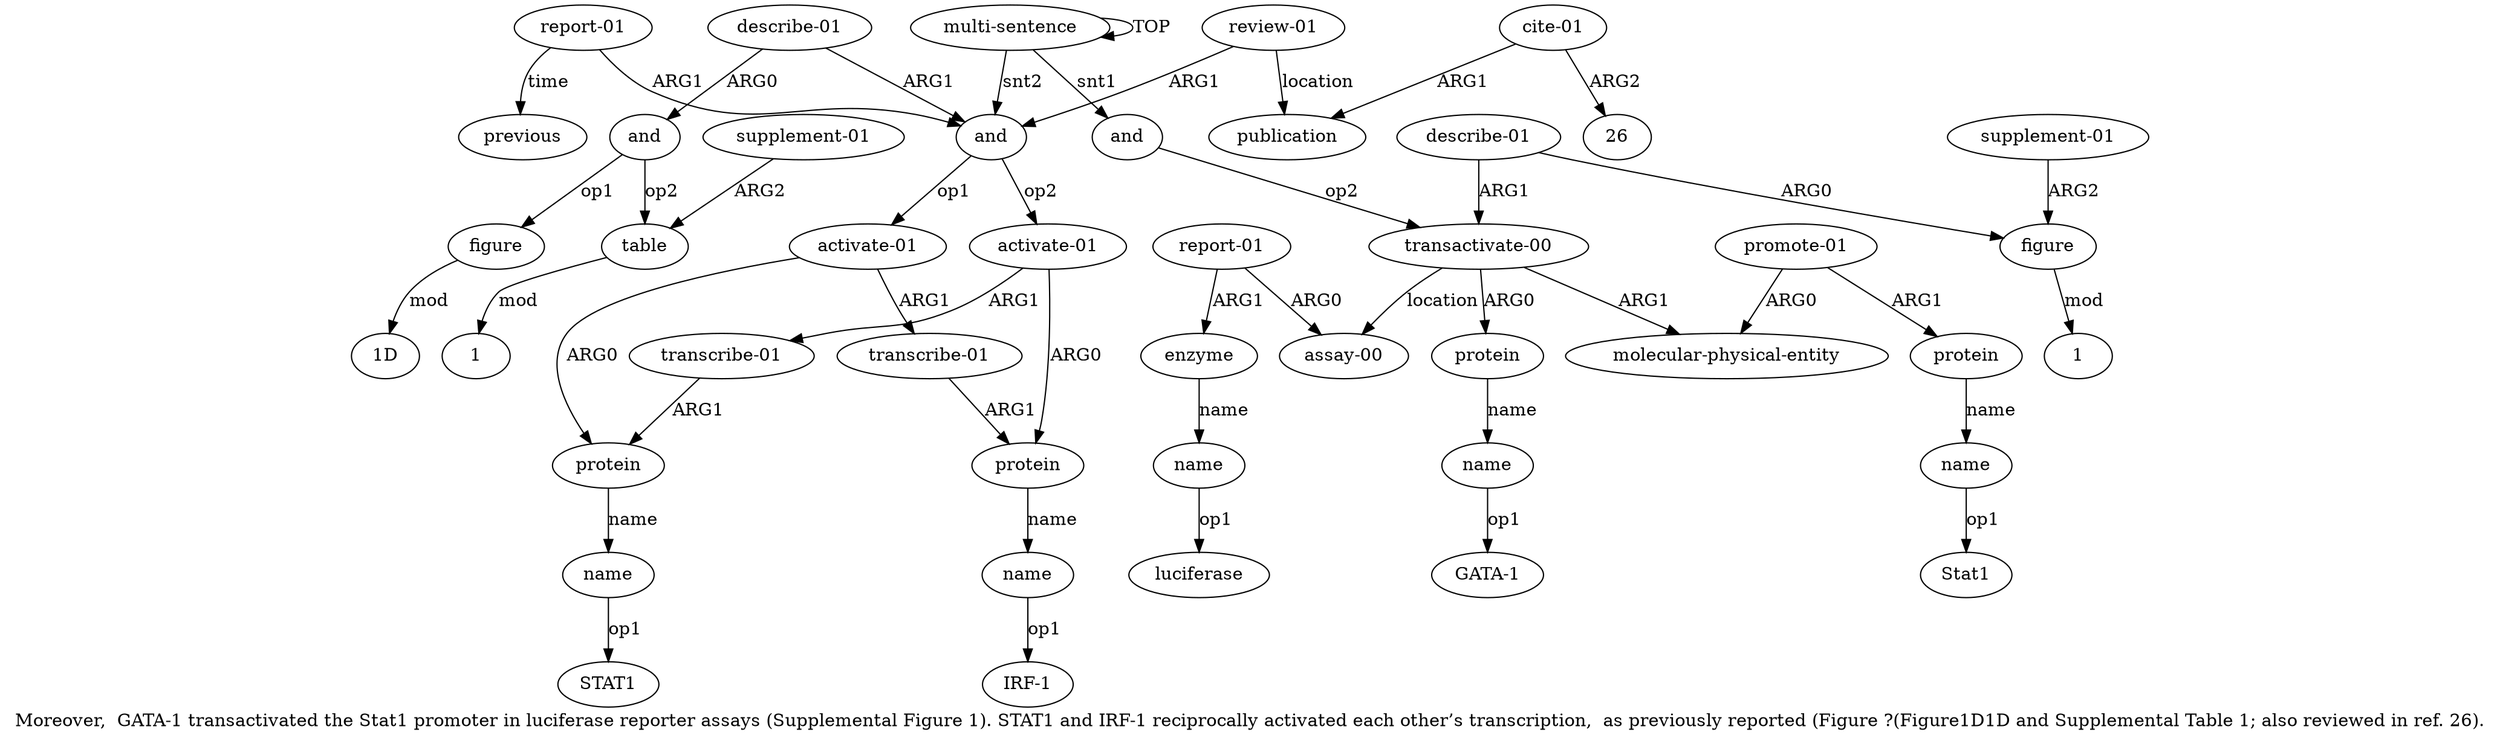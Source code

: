 digraph  {
	graph [label="Moreover,  GATA-1 transactivated the Stat1 promoter in luciferase reporter assays (Supplemental Figure 1). STAT1 and IRF-1 reciprocally \
activated each other’s transcription,  as previously reported (Figure ?(Figure1D1D and Supplemental Table 1; also reviewed in \
ref. 26)."];
	node [label="\N"];
	a20	 [color=black,
		gold_ind=20,
		gold_label="transcribe-01",
		label="transcribe-01",
		test_ind=20,
		test_label="transcribe-01"];
	a21	 [color=black,
		gold_ind=21,
		gold_label=protein,
		label=protein,
		test_ind=21,
		test_label=protein];
	a20 -> a21 [key=0,
	color=black,
	gold_label=ARG1,
	label=ARG1,
	test_label=ARG1];
a22 [color=black,
	gold_ind=22,
	gold_label=name,
	label=name,
	test_ind=22,
	test_label=name];
a21 -> a22 [key=0,
color=black,
gold_label=name,
label=name,
test_label=name];
"a22 IRF-1" [color=black,
gold_ind=-1,
gold_label="IRF-1",
label="IRF-1",
test_ind=-1,
test_label="IRF-1"];
a22 -> "a22 IRF-1" [key=0,
color=black,
gold_label=op1,
label=op1,
test_label=op1];
a23 [color=black,
gold_ind=23,
gold_label="activate-01",
label="activate-01",
test_ind=23,
test_label="activate-01"];
a23 -> a21 [key=0,
color=black,
gold_label=ARG0,
label=ARG0,
test_label=ARG0];
a24 [color=black,
gold_ind=24,
gold_label="transcribe-01",
label="transcribe-01",
test_ind=24,
test_label="transcribe-01"];
a23 -> a24 [key=0,
color=black,
gold_label=ARG1,
label=ARG1,
test_label=ARG1];
a18 [color=black,
gold_ind=18,
gold_label=protein,
label=protein,
test_ind=18,
test_label=protein];
a24 -> a18 [key=0,
color=black,
gold_label=ARG1,
label=ARG1,
test_label=ARG1];
a25 [color=black,
gold_ind=25,
gold_label="report-01",
label="report-01",
test_ind=25,
test_label="report-01"];
a26 [color=black,
gold_ind=26,
gold_label=previous,
label=previous,
test_ind=26,
test_label=previous];
a25 -> a26 [key=0,
color=black,
gold_label=time,
label=time,
test_label=time];
a16 [color=black,
gold_ind=16,
gold_label=and,
label=and,
test_ind=16,
test_label=and];
a25 -> a16 [key=0,
color=black,
gold_label=ARG1,
label=ARG1,
test_label=ARG1];
a27 [color=black,
gold_ind=27,
gold_label="describe-01",
label="describe-01",
test_ind=27,
test_label="describe-01"];
a28 [color=black,
gold_ind=28,
gold_label=and,
label=and,
test_ind=28,
test_label=and];
a27 -> a28 [key=0,
color=black,
gold_label=ARG0,
label=ARG0,
test_label=ARG0];
a27 -> a16 [key=0,
color=black,
gold_label=ARG1,
label=ARG1,
test_label=ARG1];
a29 [color=black,
gold_ind=29,
gold_label=figure,
label=figure,
test_ind=29,
test_label=figure];
a28 -> a29 [key=0,
color=black,
gold_label=op1,
label=op1,
test_label=op1];
a30 [color=black,
gold_ind=30,
gold_label=table,
label=table,
test_ind=30,
test_label=table];
a28 -> a30 [key=0,
color=black,
gold_label=op2,
label=op2,
test_label=op2];
"a29 1D" [color=black,
gold_ind=-1,
gold_label="1D",
label="1D",
test_ind=-1,
test_label="1D"];
a29 -> "a29 1D" [key=0,
color=black,
gold_label=mod,
label=mod,
test_label=mod];
a31 [color=black,
gold_ind=31,
gold_label="supplement-01",
label="supplement-01",
test_ind=31,
test_label="supplement-01"];
a31 -> a30 [key=0,
color=black,
gold_label=ARG2,
label=ARG2,
test_label=ARG2];
"a30 1" [color=black,
gold_ind=-1,
gold_label=1,
label=1,
test_ind=-1,
test_label=1];
a30 -> "a30 1" [key=0,
color=black,
gold_label=mod,
label=mod,
test_label=mod];
a33 [color=black,
gold_ind=33,
gold_label=publication,
label=publication,
test_ind=33,
test_label=publication];
"a12 luciferase" [color=black,
gold_ind=-1,
gold_label=luciferase,
label=luciferase,
test_ind=-1,
test_label=luciferase];
"a14 1" [color=black,
gold_ind=-1,
gold_label=1,
label=1,
test_ind=-1,
test_label=1];
a34 [color=black,
gold_ind=34,
gold_label="cite-01",
label="cite-01",
test_ind=34,
test_label="cite-01"];
a34 -> a33 [key=0,
color=black,
gold_label=ARG1,
label=ARG1,
test_label=ARG1];
"a34 26" [color=black,
gold_ind=-1,
gold_label=26,
label=26,
test_ind=-1,
test_label=26];
a34 -> "a34 26" [key=0,
color=black,
gold_label=ARG2,
label=ARG2,
test_label=ARG2];
"a8 Stat1" [color=black,
gold_ind=-1,
gold_label=Stat1,
label=Stat1,
test_ind=-1,
test_label=Stat1];
"a4 GATA-1" [color=black,
gold_ind=-1,
gold_label="GATA-1",
label="GATA-1",
test_ind=-1,
test_label="GATA-1"];
a32 [color=black,
gold_ind=32,
gold_label="review-01",
label="review-01",
test_ind=32,
test_label="review-01"];
a32 -> a33 [key=0,
color=black,
gold_label=location,
label=location,
test_label=location];
a32 -> a16 [key=0,
color=black,
gold_label=ARG1,
label=ARG1,
test_label=ARG1];
a15 [color=black,
gold_ind=15,
gold_label="supplement-01",
label="supplement-01",
test_ind=15,
test_label="supplement-01"];
a14 [color=black,
gold_ind=14,
gold_label=figure,
label=figure,
test_ind=14,
test_label=figure];
a15 -> a14 [key=0,
color=black,
gold_label=ARG2,
label=ARG2,
test_label=ARG2];
a14 -> "a14 1" [key=0,
color=black,
gold_label=mod,
label=mod,
test_label=mod];
a17 [color=black,
gold_ind=17,
gold_label="activate-01",
label="activate-01",
test_ind=17,
test_label="activate-01"];
a17 -> a20 [key=0,
color=black,
gold_label=ARG1,
label=ARG1,
test_label=ARG1];
a17 -> a18 [key=0,
color=black,
gold_label=ARG0,
label=ARG0,
test_label=ARG0];
a16 -> a23 [key=0,
color=black,
gold_label=op2,
label=op2,
test_label=op2];
a16 -> a17 [key=0,
color=black,
gold_label=op1,
label=op1,
test_label=op1];
a11 [color=black,
gold_ind=11,
gold_label=enzyme,
label=enzyme,
test_ind=11,
test_label=enzyme];
a12 [color=black,
gold_ind=12,
gold_label=name,
label=name,
test_ind=12,
test_label=name];
a11 -> a12 [key=0,
color=black,
gold_label=name,
label=name,
test_label=name];
a10 [color=black,
gold_ind=10,
gold_label="report-01",
label="report-01",
test_ind=10,
test_label="report-01"];
a10 -> a11 [key=0,
color=black,
gold_label=ARG1,
label=ARG1,
test_label=ARG1];
a9 [color=black,
gold_ind=9,
gold_label="assay-00",
label="assay-00",
test_ind=9,
test_label="assay-00"];
a10 -> a9 [key=0,
color=black,
gold_label=ARG0,
label=ARG0,
test_label=ARG0];
a13 [color=black,
gold_ind=13,
gold_label="describe-01",
label="describe-01",
test_ind=13,
test_label="describe-01"];
a13 -> a14 [key=0,
color=black,
gold_label=ARG0,
label=ARG0,
test_label=ARG0];
a2 [color=black,
gold_ind=2,
gold_label="transactivate-00",
label="transactivate-00",
test_ind=2,
test_label="transactivate-00"];
a13 -> a2 [key=0,
color=black,
gold_label=ARG1,
label=ARG1,
test_label=ARG1];
a12 -> "a12 luciferase" [key=0,
color=black,
gold_label=op1,
label=op1,
test_label=op1];
a19 [color=black,
gold_ind=19,
gold_label=name,
label=name,
test_ind=19,
test_label=name];
"a19 STAT1" [color=black,
gold_ind=-1,
gold_label=STAT1,
label=STAT1,
test_ind=-1,
test_label=STAT1];
a19 -> "a19 STAT1" [key=0,
color=black,
gold_label=op1,
label=op1,
test_label=op1];
a18 -> a19 [key=0,
color=black,
gold_label=name,
label=name,
test_label=name];
a1 [color=black,
gold_ind=1,
gold_label=and,
label=and,
test_ind=1,
test_label=and];
a1 -> a2 [key=0,
color=black,
gold_label=op2,
label=op2,
test_label=op2];
a0 [color=black,
gold_ind=0,
gold_label="multi-sentence",
label="multi-sentence",
test_ind=0,
test_label="multi-sentence"];
a0 -> a16 [key=0,
color=black,
gold_label=snt2,
label=snt2,
test_label=snt2];
a0 -> a1 [key=0,
color=black,
gold_label=snt1,
label=snt1,
test_label=snt1];
a0 -> a0 [key=0,
color=black,
gold_label=TOP,
label=TOP,
test_label=TOP];
a3 [color=black,
gold_ind=3,
gold_label=protein,
label=protein,
test_ind=3,
test_label=protein];
a4 [color=black,
gold_ind=4,
gold_label=name,
label=name,
test_ind=4,
test_label=name];
a3 -> a4 [key=0,
color=black,
gold_label=name,
label=name,
test_label=name];
a2 -> a3 [key=0,
color=black,
gold_label=ARG0,
label=ARG0,
test_label=ARG0];
a5 [color=black,
gold_ind=5,
gold_label="molecular-physical-entity",
label="molecular-physical-entity",
test_ind=5,
test_label="molecular-physical-entity"];
a2 -> a5 [key=0,
color=black,
gold_label=ARG1,
label=ARG1,
test_label=ARG1];
a2 -> a9 [key=0,
color=black,
gold_label=location,
label=location,
test_label=location];
a4 -> "a4 GATA-1" [key=0,
color=black,
gold_label=op1,
label=op1,
test_label=op1];
a7 [color=black,
gold_ind=7,
gold_label=protein,
label=protein,
test_ind=7,
test_label=protein];
a8 [color=black,
gold_ind=8,
gold_label=name,
label=name,
test_ind=8,
test_label=name];
a7 -> a8 [key=0,
color=black,
gold_label=name,
label=name,
test_label=name];
a6 [color=black,
gold_ind=6,
gold_label="promote-01",
label="promote-01",
test_ind=6,
test_label="promote-01"];
a6 -> a5 [key=0,
color=black,
gold_label=ARG0,
label=ARG0,
test_label=ARG0];
a6 -> a7 [key=0,
color=black,
gold_label=ARG1,
label=ARG1,
test_label=ARG1];
a8 -> "a8 Stat1" [key=0,
color=black,
gold_label=op1,
label=op1,
test_label=op1];
}
